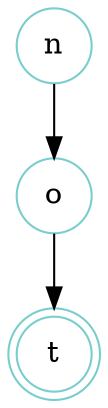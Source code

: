 digraph {   
    node [shape = doublecircle, color = darkslategray3] t ;
    node [shape = circle];
    node [color= darkslategray3];
    n -> o -> t;	
}